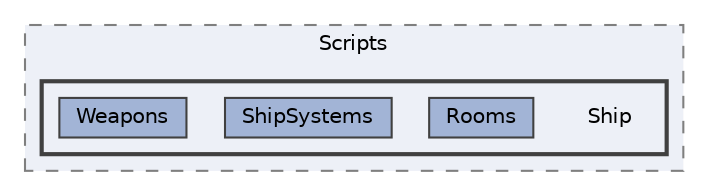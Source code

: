 digraph "Assets/Scripts/Ship"
{
 // INTERACTIVE_SVG=YES
 // LATEX_PDF_SIZE
  bgcolor="transparent";
  edge [fontname=Helvetica,fontsize=10,labelfontname=Helvetica,labelfontsize=10];
  node [fontname=Helvetica,fontsize=10,shape=box,height=0.2,width=0.4];
  compound=true
  subgraph clusterdir_f13b41af88cf68434578284aaf699e39 {
    graph [ bgcolor="#edf0f7", pencolor="grey50", label="Scripts", fontname=Helvetica,fontsize=10 style="filled,dashed", URL="dir_f13b41af88cf68434578284aaf699e39.html",tooltip=""]
  subgraph clusterdir_d8937bdc0a6431a49912daee23bb6ec4 {
    graph [ bgcolor="#edf0f7", pencolor="grey25", label="", fontname=Helvetica,fontsize=10 style="filled,bold", URL="dir_d8937bdc0a6431a49912daee23bb6ec4.html",tooltip=""]
    dir_d8937bdc0a6431a49912daee23bb6ec4 [shape=plaintext, label="Ship"];
  dir_a529025ea757274504fc567e115d1528 [label="Rooms", fillcolor="#a2b4d6", color="grey25", style="filled", URL="dir_a529025ea757274504fc567e115d1528.html",tooltip=""];
  dir_1493e73c18d23df035a16c8b97829aa4 [label="ShipSystems", fillcolor="#a2b4d6", color="grey25", style="filled", URL="dir_1493e73c18d23df035a16c8b97829aa4.html",tooltip=""];
  dir_bb5bb809dbaa93c83d1fd20891dbc23f [label="Weapons", fillcolor="#a2b4d6", color="grey25", style="filled", URL="dir_bb5bb809dbaa93c83d1fd20891dbc23f.html",tooltip=""];
  }
  }
}
